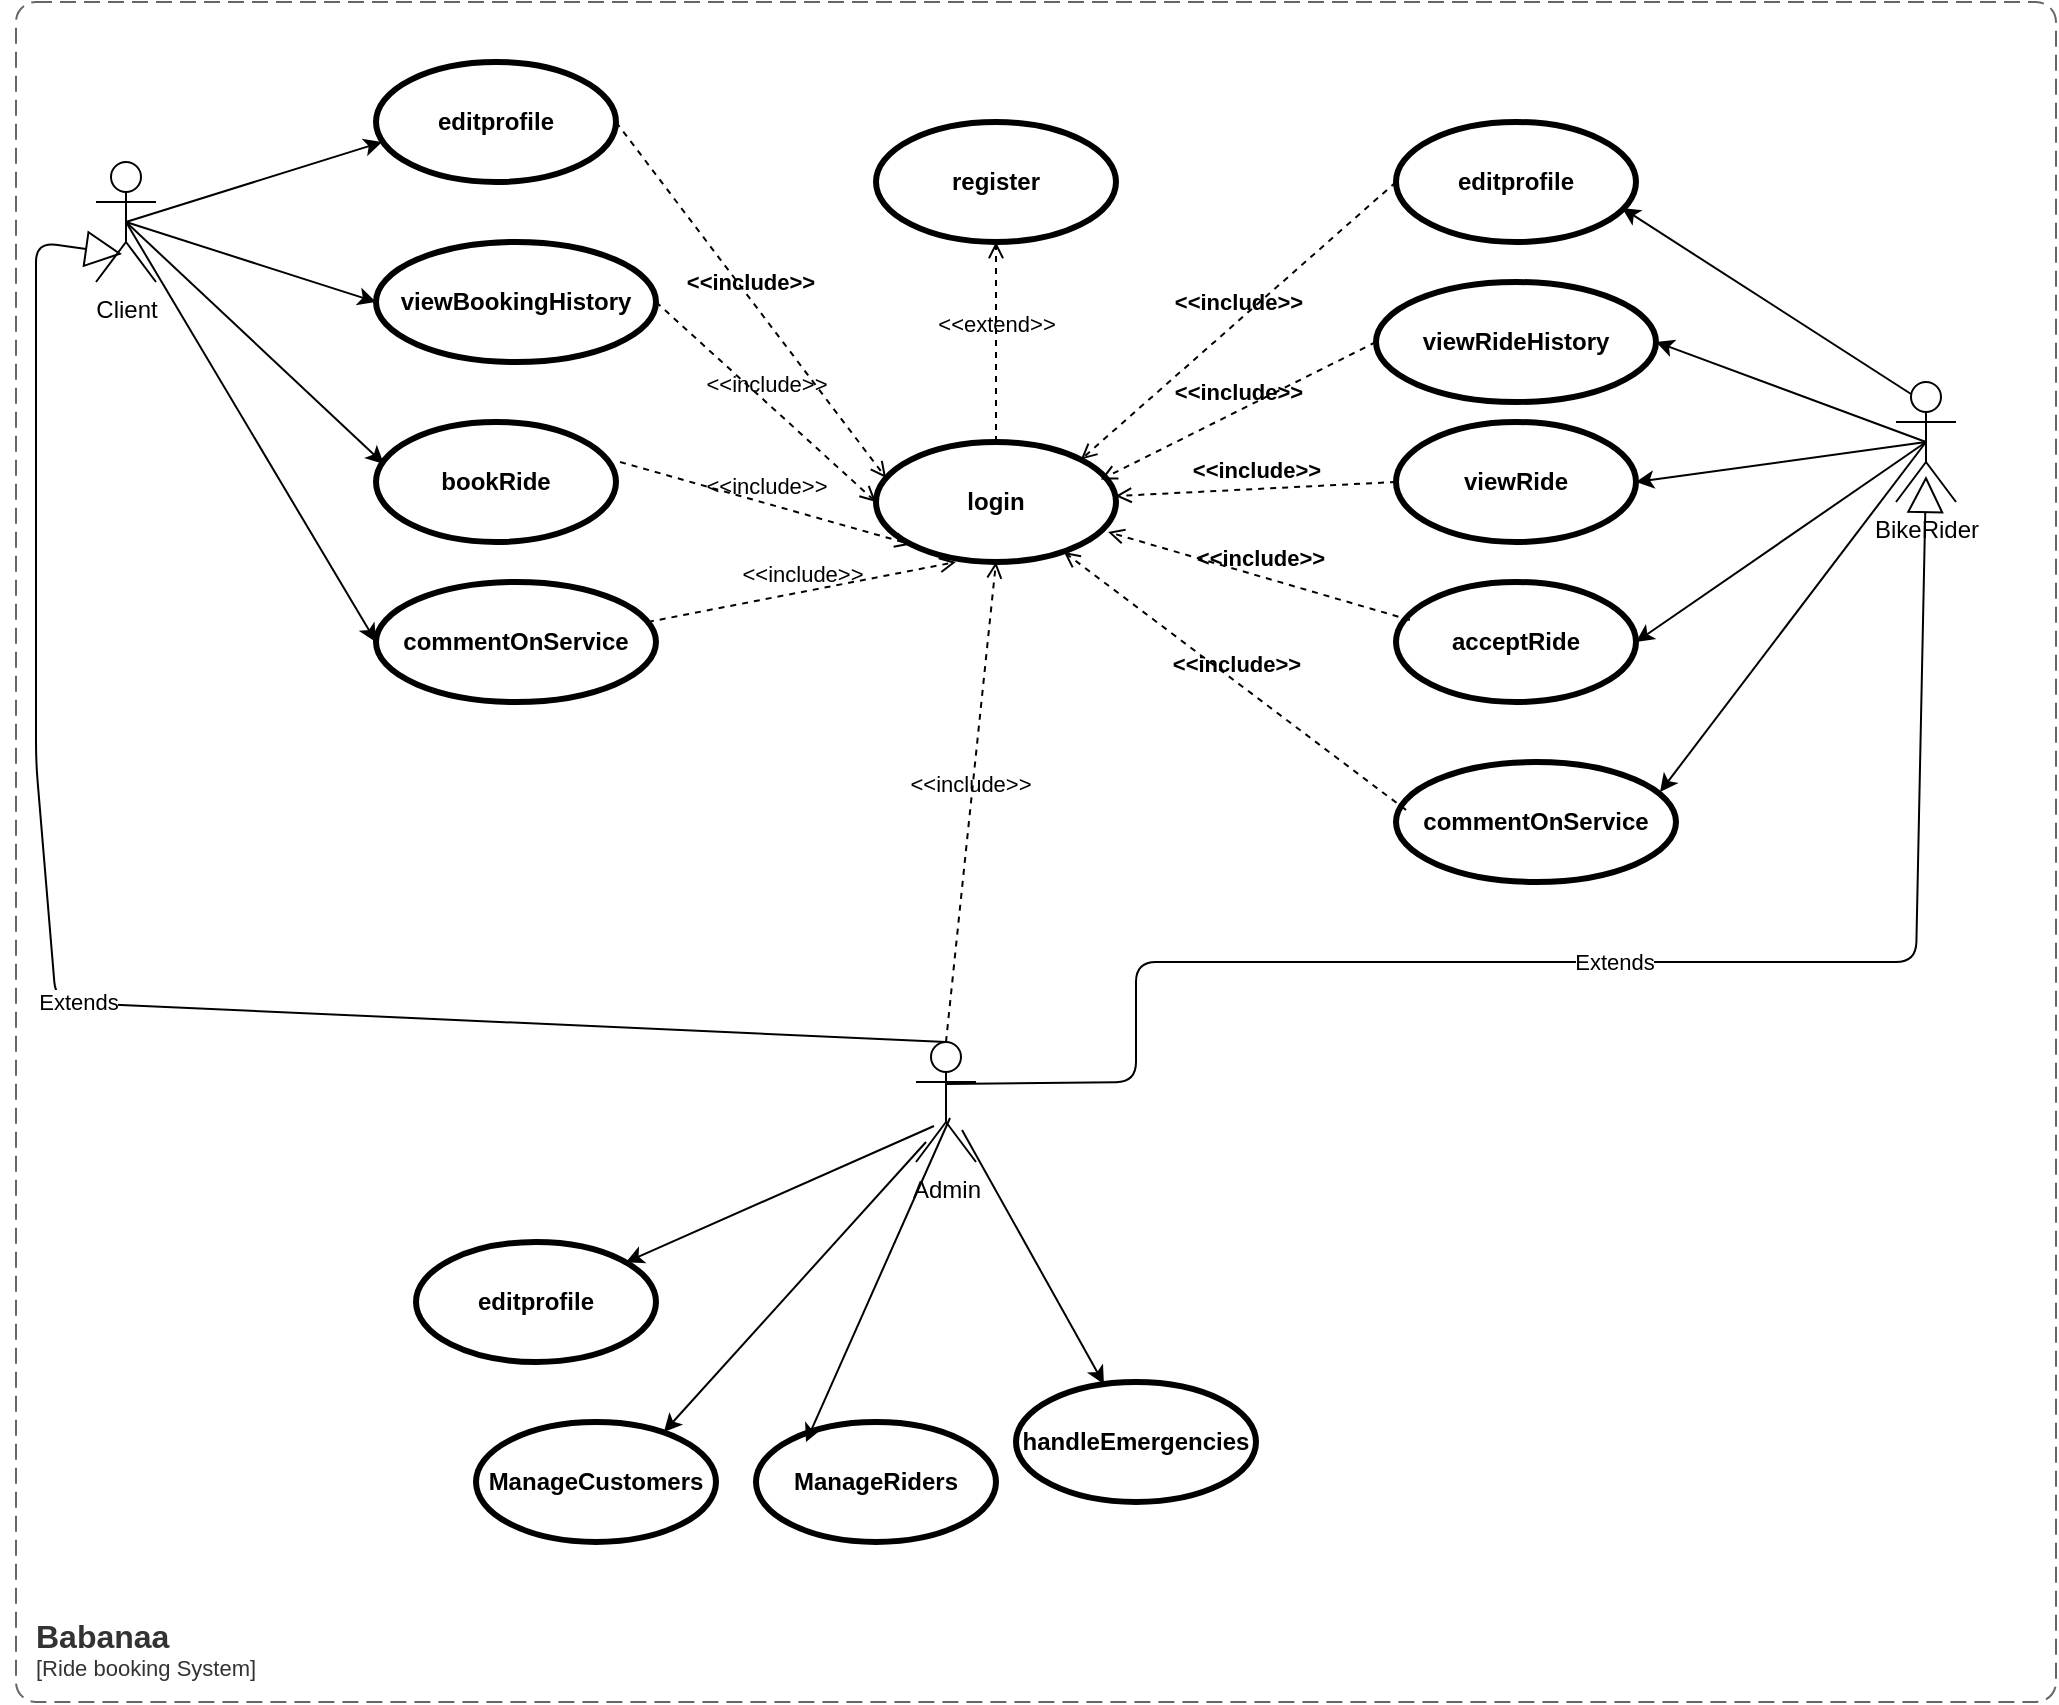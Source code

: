 <mxfile>
    <diagram id="YQxHNaR-9QAGY-RIAjjr" name="Page-1">
        <mxGraphModel dx="1072" dy="1575" grid="1" gridSize="10" guides="1" tooltips="1" connect="1" arrows="1" fold="1" page="1" pageScale="1" pageWidth="850" pageHeight="1100" math="0" shadow="0">
            <root>
                <mxCell id="0"/>
                <mxCell id="1" parent="0"/>
                <object placeholders="1" c4Name="Babanaa" c4Application="Ride booking System" label="&lt;font style=&quot;font-size: 16px&quot;&gt;&lt;b&gt;&lt;div style=&quot;text-align: left&quot;&gt;%c4Name%&lt;/div&gt;&lt;/b&gt;&lt;/font&gt;&lt;div style=&quot;text-align: left&quot;&gt;[%c4Application%]&lt;/div&gt;" id="4">
                    <mxCell style="rounded=1;fontSize=11;whiteSpace=wrap;html=1;dashed=1;arcSize=20;fillColor=none;strokeColor=#666666;fontColor=#333333;labelBackgroundColor=none;align=left;verticalAlign=bottom;labelBorderColor=none;spacingTop=0;spacing=10;dashPattern=8 4;metaEdit=1;rotatable=0;perimeter=rectanglePerimeter;noLabel=0;labelPadding=0;allowArrows=0;connectable=0;expand=0;recursiveResize=0;editable=1;pointerEvents=0;absoluteArcSize=1;points=[[0.25,0,0],[0.5,0,0],[0.75,0,0],[1,0.25,0],[1,0.5,0],[1,0.75,0],[0.75,1,0],[0.5,1,0],[0.25,1,0],[0,0.75,0],[0,0.5,0],[0,0.25,0]];" vertex="1" parent="1">
                        <mxGeometry x="10" y="-20" width="1020" height="850" as="geometry"/>
                    </mxCell>
                </object>
                <mxCell id="19" style="edgeStyle=none;html=1;exitX=0.5;exitY=0.5;exitDx=0;exitDy=0;exitPerimeter=0;entryX=0.025;entryY=0.667;entryDx=0;entryDy=0;entryPerimeter=0;" edge="1" parent="1" source="10" target="13">
                    <mxGeometry relative="1" as="geometry"/>
                </mxCell>
                <mxCell id="20" style="edgeStyle=none;html=1;exitX=0.5;exitY=0.5;exitDx=0;exitDy=0;exitPerimeter=0;entryX=0;entryY=0.5;entryDx=0;entryDy=0;" edge="1" parent="1" source="10" target="16">
                    <mxGeometry relative="1" as="geometry"/>
                </mxCell>
                <mxCell id="21" style="edgeStyle=none;html=1;exitX=0.5;exitY=0.5;exitDx=0;exitDy=0;exitPerimeter=0;entryX=0.033;entryY=0.35;entryDx=0;entryDy=0;entryPerimeter=0;" edge="1" parent="1" source="10" target="17">
                    <mxGeometry relative="1" as="geometry"/>
                </mxCell>
                <mxCell id="22" style="edgeStyle=none;html=1;exitX=0.5;exitY=0.5;exitDx=0;exitDy=0;exitPerimeter=0;entryX=0;entryY=0.5;entryDx=0;entryDy=0;" edge="1" parent="1" source="10" target="18">
                    <mxGeometry relative="1" as="geometry"/>
                </mxCell>
                <mxCell id="10" value="Client" style="shape=umlActor;html=1;verticalLabelPosition=bottom;verticalAlign=top;align=center;" vertex="1" parent="1">
                    <mxGeometry x="50" y="60" width="30" height="60" as="geometry"/>
                </mxCell>
                <mxCell id="12" value="login" style="shape=ellipse;html=1;strokeWidth=3;fontStyle=1;whiteSpace=wrap;align=center;perimeter=ellipsePerimeter;" vertex="1" parent="1">
                    <mxGeometry x="440" y="200" width="120" height="60" as="geometry"/>
                </mxCell>
                <mxCell id="13" value="editprofile" style="shape=ellipse;html=1;strokeWidth=3;fontStyle=1;whiteSpace=wrap;align=center;perimeter=ellipsePerimeter;" vertex="1" parent="1">
                    <mxGeometry x="190" y="10" width="120" height="60" as="geometry"/>
                </mxCell>
                <mxCell id="14" value="register" style="shape=ellipse;html=1;strokeWidth=3;fontStyle=1;whiteSpace=wrap;align=center;perimeter=ellipsePerimeter;" vertex="1" parent="1">
                    <mxGeometry x="440" y="40" width="120" height="60" as="geometry"/>
                </mxCell>
                <mxCell id="16" value="viewBookingHistory" style="shape=ellipse;html=1;strokeWidth=3;fontStyle=1;whiteSpace=wrap;align=center;perimeter=ellipsePerimeter;" vertex="1" parent="1">
                    <mxGeometry x="190" y="100" width="140" height="60" as="geometry"/>
                </mxCell>
                <mxCell id="17" value="bookRide" style="shape=ellipse;html=1;strokeWidth=3;fontStyle=1;whiteSpace=wrap;align=center;perimeter=ellipsePerimeter;" vertex="1" parent="1">
                    <mxGeometry x="190" y="190" width="120" height="60" as="geometry"/>
                </mxCell>
                <mxCell id="18" value="commentOnService" style="shape=ellipse;html=1;strokeWidth=3;fontStyle=1;whiteSpace=wrap;align=center;perimeter=ellipsePerimeter;" vertex="1" parent="1">
                    <mxGeometry x="190" y="270" width="140" height="60" as="geometry"/>
                </mxCell>
                <mxCell id="23" value="&amp;lt;&amp;lt;include&amp;gt;&amp;gt;" style="html=1;verticalAlign=bottom;labelBackgroundColor=none;endArrow=open;endFill=0;dashed=1;exitX=1;exitY=0.5;exitDx=0;exitDy=0;entryX=0.042;entryY=0.3;entryDx=0;entryDy=0;entryPerimeter=0;fontStyle=1" edge="1" parent="1" source="13" target="12">
                    <mxGeometry width="160" relative="1" as="geometry">
                        <mxPoint x="430" y="190" as="sourcePoint"/>
                        <mxPoint x="590" y="190" as="targetPoint"/>
                    </mxGeometry>
                </mxCell>
                <mxCell id="25" value="&amp;lt;&amp;lt;include&amp;gt;&amp;gt;" style="html=1;verticalAlign=bottom;labelBackgroundColor=none;endArrow=open;endFill=0;dashed=1;exitX=0.971;exitY=0.333;exitDx=0;exitDy=0;exitPerimeter=0;entryX=0.333;entryY=1;entryDx=0;entryDy=0;entryPerimeter=0;" edge="1" parent="1" source="18" target="12">
                    <mxGeometry width="160" relative="1" as="geometry">
                        <mxPoint x="430" y="190" as="sourcePoint"/>
                        <mxPoint x="590" y="190" as="targetPoint"/>
                    </mxGeometry>
                </mxCell>
                <mxCell id="26" value="&amp;lt;&amp;lt;include&amp;gt;&amp;gt;" style="html=1;verticalAlign=bottom;labelBackgroundColor=none;endArrow=open;endFill=0;dashed=1;exitX=1.017;exitY=0.333;exitDx=0;exitDy=0;exitPerimeter=0;entryX=0;entryY=1;entryDx=0;entryDy=0;" edge="1" parent="1" source="17" target="12">
                    <mxGeometry width="160" relative="1" as="geometry">
                        <mxPoint x="430" y="190" as="sourcePoint"/>
                        <mxPoint x="590" y="190" as="targetPoint"/>
                    </mxGeometry>
                </mxCell>
                <mxCell id="27" value="&amp;lt;&amp;lt;include&amp;gt;&amp;gt;" style="html=1;verticalAlign=bottom;labelBackgroundColor=none;endArrow=open;endFill=0;dashed=1;entryX=0;entryY=0.5;entryDx=0;entryDy=0;" edge="1" parent="1" target="12">
                    <mxGeometry width="160" relative="1" as="geometry">
                        <mxPoint x="330" y="130" as="sourcePoint"/>
                        <mxPoint x="590" y="190" as="targetPoint"/>
                    </mxGeometry>
                </mxCell>
                <mxCell id="28" value="&amp;lt;&amp;lt;extend&amp;gt;&amp;gt;" style="html=1;verticalAlign=bottom;labelBackgroundColor=none;endArrow=open;endFill=0;dashed=1;entryX=0.5;entryY=1;entryDx=0;entryDy=0;" edge="1" parent="1" target="14">
                    <mxGeometry width="160" relative="1" as="geometry">
                        <mxPoint x="500" y="200" as="sourcePoint"/>
                        <mxPoint x="500" y="120" as="targetPoint"/>
                    </mxGeometry>
                </mxCell>
                <mxCell id="29" value="Admin" style="shape=umlActor;html=1;verticalLabelPosition=bottom;verticalAlign=top;align=center;" vertex="1" parent="1">
                    <mxGeometry x="460" y="500" width="30" height="60" as="geometry"/>
                </mxCell>
                <mxCell id="33" value="Extends" style="endArrow=block;endSize=16;endFill=0;html=1;entryX=0.433;entryY=0.767;entryDx=0;entryDy=0;entryPerimeter=0;exitX=0.5;exitY=0;exitDx=0;exitDy=0;exitPerimeter=0;" edge="1" parent="1" source="29" target="10">
                    <mxGeometry width="160" relative="1" as="geometry">
                        <mxPoint x="95" y="380" as="sourcePoint"/>
                        <mxPoint x="261.04" y="306.994" as="targetPoint"/>
                        <Array as="points">
                            <mxPoint x="30" y="480"/>
                            <mxPoint x="20" y="360"/>
                            <mxPoint x="20" y="330"/>
                            <mxPoint x="20" y="100"/>
                        </Array>
                    </mxGeometry>
                </mxCell>
                <mxCell id="34" value="editprofile" style="shape=ellipse;html=1;strokeWidth=3;fontStyle=1;whiteSpace=wrap;align=center;perimeter=ellipsePerimeter;" vertex="1" parent="1">
                    <mxGeometry x="210" y="600" width="120" height="60" as="geometry"/>
                </mxCell>
                <mxCell id="35" value="ManageCustomers" style="shape=ellipse;html=1;strokeWidth=3;fontStyle=1;whiteSpace=wrap;align=center;perimeter=ellipsePerimeter;" vertex="1" parent="1">
                    <mxGeometry x="240" y="690" width="120" height="60" as="geometry"/>
                </mxCell>
                <mxCell id="36" value="ManageRiders" style="shape=ellipse;html=1;strokeWidth=3;fontStyle=1;whiteSpace=wrap;align=center;perimeter=ellipsePerimeter;" vertex="1" parent="1">
                    <mxGeometry x="380" y="690" width="120" height="60" as="geometry"/>
                </mxCell>
                <mxCell id="37" value="handleEmergencies" style="shape=ellipse;html=1;strokeWidth=3;fontStyle=1;whiteSpace=wrap;align=center;perimeter=ellipsePerimeter;" vertex="1" parent="1">
                    <mxGeometry x="510" y="670" width="120" height="60" as="geometry"/>
                </mxCell>
                <mxCell id="38" value="editprofile" style="shape=ellipse;html=1;strokeWidth=3;fontStyle=1;whiteSpace=wrap;align=center;perimeter=ellipsePerimeter;" vertex="1" parent="1">
                    <mxGeometry x="700" y="40" width="120" height="60" as="geometry"/>
                </mxCell>
                <mxCell id="41" style="edgeStyle=none;html=1;entryX=0;entryY=0.5;entryDx=0;entryDy=0;" edge="1" parent="1">
                    <mxGeometry relative="1" as="geometry">
                        <mxPoint x="477" y="538" as="sourcePoint"/>
                        <mxPoint x="405" y="700" as="targetPoint"/>
                    </mxGeometry>
                </mxCell>
                <mxCell id="42" style="edgeStyle=none;html=1;exitX=0.3;exitY=0.7;exitDx=0;exitDy=0;exitPerimeter=0;" edge="1" parent="1" source="29" target="34">
                    <mxGeometry relative="1" as="geometry">
                        <mxPoint x="487.01" y="547.98" as="sourcePoint"/>
                        <mxPoint x="415" y="710" as="targetPoint"/>
                    </mxGeometry>
                </mxCell>
                <mxCell id="43" style="edgeStyle=none;html=1;exitX=0.167;exitY=0.833;exitDx=0;exitDy=0;exitPerimeter=0;entryX=0.783;entryY=0.083;entryDx=0;entryDy=0;entryPerimeter=0;" edge="1" parent="1" source="29" target="35">
                    <mxGeometry relative="1" as="geometry">
                        <mxPoint x="497.01" y="557.98" as="sourcePoint"/>
                        <mxPoint x="425" y="720" as="targetPoint"/>
                    </mxGeometry>
                </mxCell>
                <mxCell id="45" style="edgeStyle=none;html=1;exitX=0.767;exitY=0.733;exitDx=0;exitDy=0;exitPerimeter=0;" edge="1" parent="1" source="29" target="37">
                    <mxGeometry relative="1" as="geometry">
                        <mxPoint x="517.01" y="577.98" as="sourcePoint"/>
                        <mxPoint x="445" y="740" as="targetPoint"/>
                    </mxGeometry>
                </mxCell>
                <mxCell id="49" value="&amp;lt;&amp;lt;include&amp;gt;&amp;gt;" style="html=1;verticalAlign=bottom;labelBackgroundColor=none;endArrow=open;endFill=0;dashed=1;exitX=0.5;exitY=0;exitDx=0;exitDy=0;exitPerimeter=0;entryX=0.5;entryY=1;entryDx=0;entryDy=0;" edge="1" parent="1" source="29" target="12">
                    <mxGeometry width="160" relative="1" as="geometry">
                        <mxPoint x="335.94" y="299.98" as="sourcePoint"/>
                        <mxPoint x="489.96" y="270" as="targetPoint"/>
                    </mxGeometry>
                </mxCell>
                <mxCell id="52" style="html=1;exitX=0.25;exitY=0.1;exitDx=0;exitDy=0;exitPerimeter=0;entryX=0.942;entryY=0.717;entryDx=0;entryDy=0;entryPerimeter=0;" edge="1" parent="1" source="50" target="38">
                    <mxGeometry relative="1" as="geometry">
                        <mxPoint x="820" y="90" as="targetPoint"/>
                    </mxGeometry>
                </mxCell>
                <mxCell id="54" style="edgeStyle=none;html=1;exitX=0.5;exitY=0.5;exitDx=0;exitDy=0;exitPerimeter=0;entryX=1;entryY=0.5;entryDx=0;entryDy=0;" edge="1" parent="1" source="50" target="53">
                    <mxGeometry relative="1" as="geometry"/>
                </mxCell>
                <mxCell id="57" style="edgeStyle=none;html=1;exitX=0.5;exitY=0.5;exitDx=0;exitDy=0;exitPerimeter=0;entryX=1;entryY=0.5;entryDx=0;entryDy=0;" edge="1" parent="1" source="50" target="55">
                    <mxGeometry relative="1" as="geometry"/>
                </mxCell>
                <mxCell id="58" style="edgeStyle=none;html=1;exitX=0.5;exitY=0.5;exitDx=0;exitDy=0;exitPerimeter=0;entryX=1;entryY=0.5;entryDx=0;entryDy=0;" edge="1" parent="1" source="50" target="56">
                    <mxGeometry relative="1" as="geometry"/>
                </mxCell>
                <mxCell id="60" style="edgeStyle=none;html=1;exitX=0.5;exitY=0.5;exitDx=0;exitDy=0;exitPerimeter=0;entryX=0.943;entryY=0.25;entryDx=0;entryDy=0;entryPerimeter=0;" edge="1" parent="1" source="50" target="59">
                    <mxGeometry relative="1" as="geometry"/>
                </mxCell>
                <mxCell id="50" value="BikeRider" style="shape=umlActor;html=1;verticalLabelPosition=bottom;verticalAlign=top;align=center;" vertex="1" parent="1">
                    <mxGeometry x="950" y="170" width="30" height="60" as="geometry"/>
                </mxCell>
                <mxCell id="51" value="Extends" style="endArrow=block;endSize=16;endFill=0;html=1;exitX=0.5;exitY=0.35;exitDx=0;exitDy=0;exitPerimeter=0;entryX=0.5;entryY=0.783;entryDx=0;entryDy=0;entryPerimeter=0;" edge="1" parent="1" source="29" target="50">
                    <mxGeometry width="160" relative="1" as="geometry">
                        <mxPoint x="1025" y="540" as="sourcePoint"/>
                        <mxPoint x="965" y="210" as="targetPoint"/>
                        <Array as="points">
                            <mxPoint x="570" y="520"/>
                            <mxPoint x="570" y="460"/>
                            <mxPoint x="960" y="460"/>
                        </Array>
                    </mxGeometry>
                </mxCell>
                <mxCell id="53" value="viewRideHistory" style="shape=ellipse;html=1;strokeWidth=3;fontStyle=1;whiteSpace=wrap;align=center;perimeter=ellipsePerimeter;" vertex="1" parent="1">
                    <mxGeometry x="690" y="120" width="140" height="60" as="geometry"/>
                </mxCell>
                <mxCell id="55" value="viewRide" style="shape=ellipse;html=1;strokeWidth=3;fontStyle=1;whiteSpace=wrap;align=center;perimeter=ellipsePerimeter;" vertex="1" parent="1">
                    <mxGeometry x="700" y="190" width="120" height="60" as="geometry"/>
                </mxCell>
                <mxCell id="56" value="acceptRide" style="shape=ellipse;html=1;strokeWidth=3;fontStyle=1;whiteSpace=wrap;align=center;perimeter=ellipsePerimeter;" vertex="1" parent="1">
                    <mxGeometry x="700" y="270" width="120" height="60" as="geometry"/>
                </mxCell>
                <mxCell id="59" value="commentOnService" style="shape=ellipse;html=1;strokeWidth=3;fontStyle=1;whiteSpace=wrap;align=center;perimeter=ellipsePerimeter;" vertex="1" parent="1">
                    <mxGeometry x="700" y="360" width="140" height="60" as="geometry"/>
                </mxCell>
                <mxCell id="62" value="&amp;lt;&amp;lt;include&amp;gt;&amp;gt;" style="html=1;verticalAlign=bottom;labelBackgroundColor=none;endArrow=open;endFill=0;dashed=1;exitX=0;exitY=0.5;exitDx=0;exitDy=0;entryX=1;entryY=0;entryDx=0;entryDy=0;fontStyle=1" edge="1" parent="1" source="38" target="12">
                    <mxGeometry width="160" relative="1" as="geometry">
                        <mxPoint x="320" y="50" as="sourcePoint"/>
                        <mxPoint x="455.04" y="228" as="targetPoint"/>
                    </mxGeometry>
                </mxCell>
                <mxCell id="63" value="&amp;lt;&amp;lt;include&amp;gt;&amp;gt;" style="html=1;verticalAlign=bottom;labelBackgroundColor=none;endArrow=open;endFill=0;dashed=1;exitX=0;exitY=0.5;exitDx=0;exitDy=0;entryX=1;entryY=0;entryDx=0;entryDy=0;fontStyle=1" edge="1" parent="1" source="53">
                    <mxGeometry width="160" relative="1" as="geometry">
                        <mxPoint x="710" y="80" as="sourcePoint"/>
                        <mxPoint x="552.426" y="218.787" as="targetPoint"/>
                    </mxGeometry>
                </mxCell>
                <mxCell id="64" value="&amp;lt;&amp;lt;include&amp;gt;&amp;gt;" style="html=1;verticalAlign=bottom;labelBackgroundColor=none;endArrow=open;endFill=0;dashed=1;exitX=0;exitY=0.5;exitDx=0;exitDy=0;fontStyle=1" edge="1" parent="1" source="55" target="12">
                    <mxGeometry width="160" relative="1" as="geometry">
                        <mxPoint x="720" y="90" as="sourcePoint"/>
                        <mxPoint x="600" y="229" as="targetPoint"/>
                    </mxGeometry>
                </mxCell>
                <mxCell id="65" value="&amp;lt;&amp;lt;include&amp;gt;&amp;gt;" style="html=1;verticalAlign=bottom;labelBackgroundColor=none;endArrow=open;endFill=0;dashed=1;exitX=0.058;exitY=0.317;exitDx=0;exitDy=0;entryX=0.967;entryY=0.75;entryDx=0;entryDy=0;fontStyle=1;exitPerimeter=0;entryPerimeter=0;" edge="1" parent="1" source="56" target="12">
                    <mxGeometry width="160" relative="1" as="geometry">
                        <mxPoint x="730" y="100" as="sourcePoint"/>
                        <mxPoint x="572.426" y="238.787" as="targetPoint"/>
                    </mxGeometry>
                </mxCell>
                <mxCell id="66" value="&amp;lt;&amp;lt;include&amp;gt;&amp;gt;" style="html=1;verticalAlign=bottom;labelBackgroundColor=none;endArrow=open;endFill=0;dashed=1;exitX=0.036;exitY=0.4;exitDx=0;exitDy=0;entryX=0.783;entryY=0.917;entryDx=0;entryDy=0;fontStyle=1;exitPerimeter=0;entryPerimeter=0;" edge="1" parent="1" source="59" target="12">
                    <mxGeometry width="160" relative="1" as="geometry">
                        <mxPoint x="740" y="110" as="sourcePoint"/>
                        <mxPoint x="582.426" y="248.787" as="targetPoint"/>
                    </mxGeometry>
                </mxCell>
            </root>
        </mxGraphModel>
    </diagram>
</mxfile>
